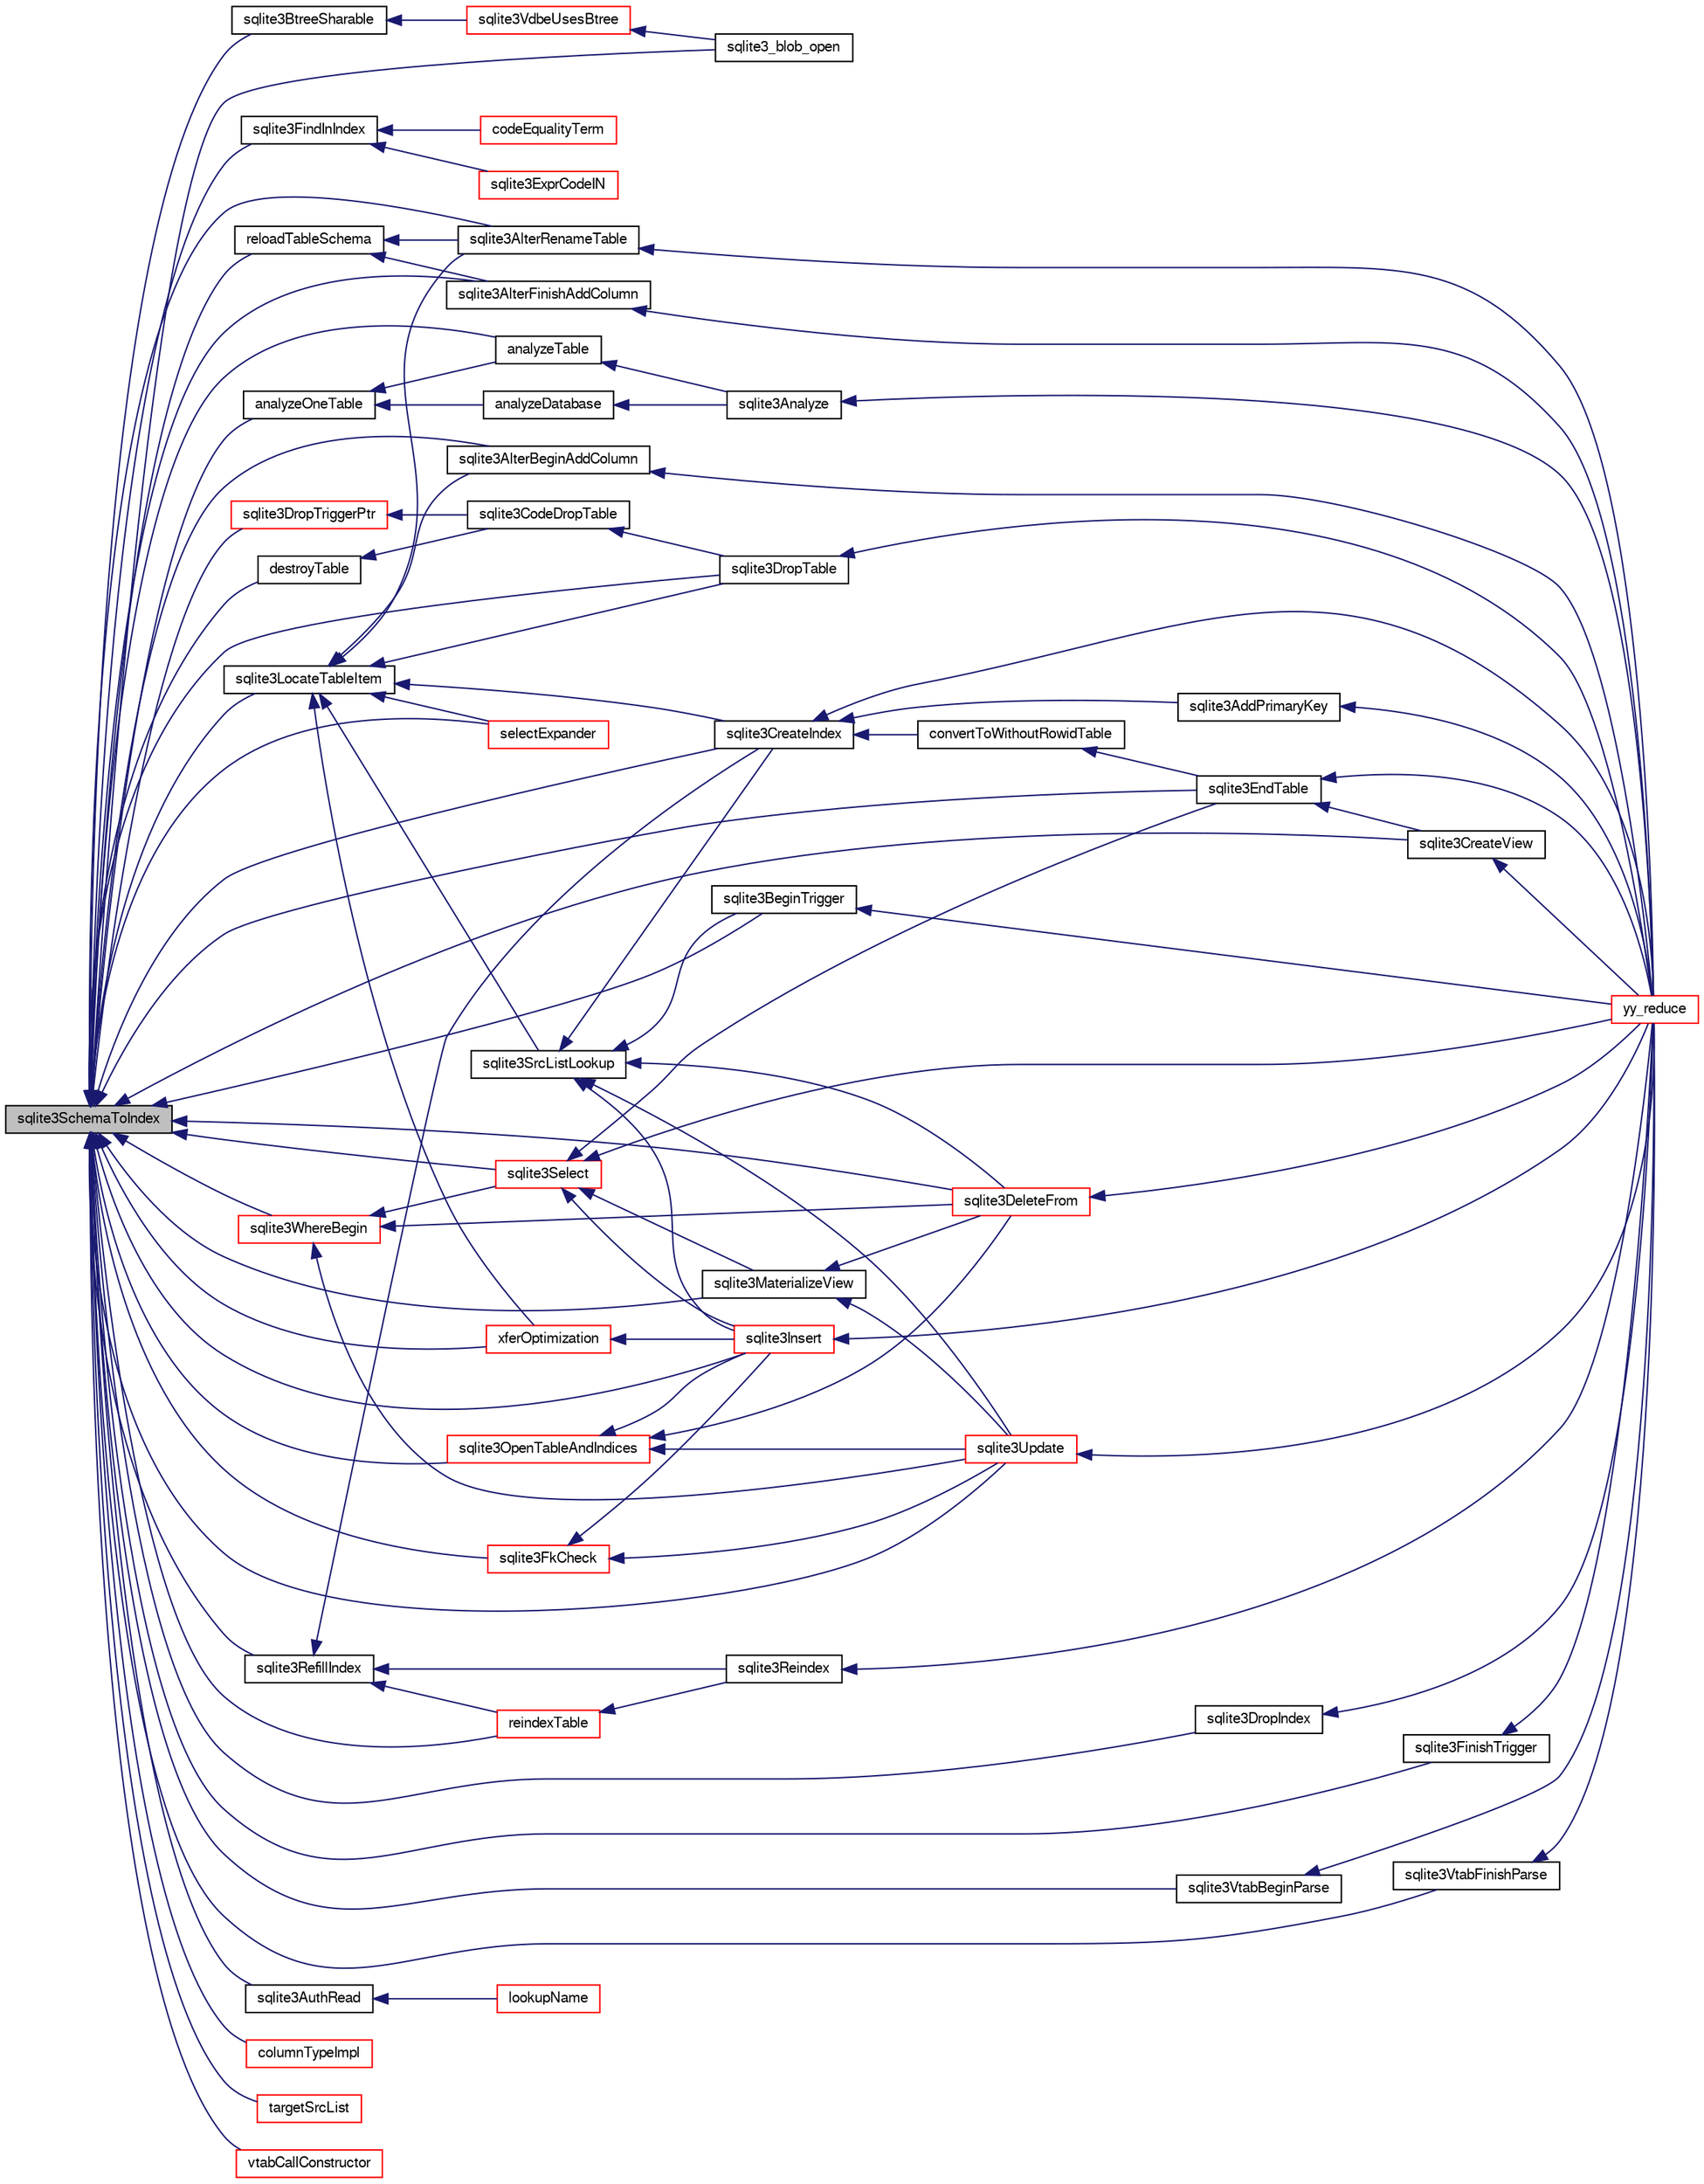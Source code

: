 digraph "sqlite3SchemaToIndex"
{
  edge [fontname="FreeSans",fontsize="10",labelfontname="FreeSans",labelfontsize="10"];
  node [fontname="FreeSans",fontsize="10",shape=record];
  rankdir="LR";
  Node693051 [label="sqlite3SchemaToIndex",height=0.2,width=0.4,color="black", fillcolor="grey75", style="filled", fontcolor="black"];
  Node693051 -> Node693052 [dir="back",color="midnightblue",fontsize="10",style="solid",fontname="FreeSans"];
  Node693052 [label="sqlite3BtreeSharable",height=0.2,width=0.4,color="black", fillcolor="white", style="filled",URL="$sqlite3_8c.html#a5b815bbd21dfdfd027b08cf35afa94f6"];
  Node693052 -> Node693053 [dir="back",color="midnightblue",fontsize="10",style="solid",fontname="FreeSans"];
  Node693053 [label="sqlite3VdbeUsesBtree",height=0.2,width=0.4,color="red", fillcolor="white", style="filled",URL="$sqlite3_8c.html#a95cb3cf0008fee0974865f32442950af"];
  Node693053 -> Node693067 [dir="back",color="midnightblue",fontsize="10",style="solid",fontname="FreeSans"];
  Node693067 [label="sqlite3_blob_open",height=0.2,width=0.4,color="black", fillcolor="white", style="filled",URL="$sqlite3_8h.html#adb8ad839a5bdd62a43785132bc7dd518"];
  Node693051 -> Node693067 [dir="back",color="midnightblue",fontsize="10",style="solid",fontname="FreeSans"];
  Node693051 -> Node693075 [dir="back",color="midnightblue",fontsize="10",style="solid",fontname="FreeSans"];
  Node693075 [label="sqlite3FindInIndex",height=0.2,width=0.4,color="black", fillcolor="white", style="filled",URL="$sqlite3_8c.html#af7d8c56ab0231f44bb5f87b3fafeffb2"];
  Node693075 -> Node693076 [dir="back",color="midnightblue",fontsize="10",style="solid",fontname="FreeSans"];
  Node693076 [label="sqlite3ExprCodeIN",height=0.2,width=0.4,color="red", fillcolor="white", style="filled",URL="$sqlite3_8c.html#ad9cf4f5b5ffb90c24a4a0900c8626193"];
  Node693075 -> Node693134 [dir="back",color="midnightblue",fontsize="10",style="solid",fontname="FreeSans"];
  Node693134 [label="codeEqualityTerm",height=0.2,width=0.4,color="red", fillcolor="white", style="filled",URL="$sqlite3_8c.html#ad88a57073f031452c9843e97f15acc47"];
  Node693051 -> Node693055 [dir="back",color="midnightblue",fontsize="10",style="solid",fontname="FreeSans"];
  Node693055 [label="reloadTableSchema",height=0.2,width=0.4,color="black", fillcolor="white", style="filled",URL="$sqlite3_8c.html#aec12bc2a95741e915fbe82b98fb1f8c6"];
  Node693055 -> Node693056 [dir="back",color="midnightblue",fontsize="10",style="solid",fontname="FreeSans"];
  Node693056 [label="sqlite3AlterRenameTable",height=0.2,width=0.4,color="black", fillcolor="white", style="filled",URL="$sqlite3_8c.html#aa5cfdb507ff74e559f2efb0318c96d2c"];
  Node693056 -> Node693057 [dir="back",color="midnightblue",fontsize="10",style="solid",fontname="FreeSans"];
  Node693057 [label="yy_reduce",height=0.2,width=0.4,color="red", fillcolor="white", style="filled",URL="$sqlite3_8c.html#a7c419a9b25711c666a9a2449ef377f14"];
  Node693055 -> Node693059 [dir="back",color="midnightblue",fontsize="10",style="solid",fontname="FreeSans"];
  Node693059 [label="sqlite3AlterFinishAddColumn",height=0.2,width=0.4,color="black", fillcolor="white", style="filled",URL="$sqlite3_8c.html#a392e1e5be904b01216faae16a77c2c31"];
  Node693059 -> Node693057 [dir="back",color="midnightblue",fontsize="10",style="solid",fontname="FreeSans"];
  Node693051 -> Node693056 [dir="back",color="midnightblue",fontsize="10",style="solid",fontname="FreeSans"];
  Node693051 -> Node693059 [dir="back",color="midnightblue",fontsize="10",style="solid",fontname="FreeSans"];
  Node693051 -> Node693136 [dir="back",color="midnightblue",fontsize="10",style="solid",fontname="FreeSans"];
  Node693136 [label="sqlite3AlterBeginAddColumn",height=0.2,width=0.4,color="black", fillcolor="white", style="filled",URL="$sqlite3_8c.html#a884f7bc342f8753d938ae1f1b9157d2d"];
  Node693136 -> Node693057 [dir="back",color="midnightblue",fontsize="10",style="solid",fontname="FreeSans"];
  Node693051 -> Node693137 [dir="back",color="midnightblue",fontsize="10",style="solid",fontname="FreeSans"];
  Node693137 [label="analyzeOneTable",height=0.2,width=0.4,color="black", fillcolor="white", style="filled",URL="$sqlite3_8c.html#a31d4182bf855943a5d0526dbb4987803"];
  Node693137 -> Node693138 [dir="back",color="midnightblue",fontsize="10",style="solid",fontname="FreeSans"];
  Node693138 [label="analyzeDatabase",height=0.2,width=0.4,color="black", fillcolor="white", style="filled",URL="$sqlite3_8c.html#a19f2a630f42aaa010d1b47b81f8cea18"];
  Node693138 -> Node693139 [dir="back",color="midnightblue",fontsize="10",style="solid",fontname="FreeSans"];
  Node693139 [label="sqlite3Analyze",height=0.2,width=0.4,color="black", fillcolor="white", style="filled",URL="$sqlite3_8c.html#ac696deb1ccaae3fa855cfbd0bfd4d048"];
  Node693139 -> Node693057 [dir="back",color="midnightblue",fontsize="10",style="solid",fontname="FreeSans"];
  Node693137 -> Node693140 [dir="back",color="midnightblue",fontsize="10",style="solid",fontname="FreeSans"];
  Node693140 [label="analyzeTable",height=0.2,width=0.4,color="black", fillcolor="white", style="filled",URL="$sqlite3_8c.html#a85f18bcf2d42d5d6ae3033b0c49144b6"];
  Node693140 -> Node693139 [dir="back",color="midnightblue",fontsize="10",style="solid",fontname="FreeSans"];
  Node693051 -> Node693140 [dir="back",color="midnightblue",fontsize="10",style="solid",fontname="FreeSans"];
  Node693051 -> Node693141 [dir="back",color="midnightblue",fontsize="10",style="solid",fontname="FreeSans"];
  Node693141 [label="sqlite3AuthRead",height=0.2,width=0.4,color="black", fillcolor="white", style="filled",URL="$sqlite3_8c.html#a7d35cc77f551289127785c9fd85298a5"];
  Node693141 -> Node693142 [dir="back",color="midnightblue",fontsize="10",style="solid",fontname="FreeSans"];
  Node693142 [label="lookupName",height=0.2,width=0.4,color="red", fillcolor="white", style="filled",URL="$sqlite3_8c.html#a9ee032f52b5e8bb82a72b574af904999"];
  Node693051 -> Node693157 [dir="back",color="midnightblue",fontsize="10",style="solid",fontname="FreeSans"];
  Node693157 [label="sqlite3LocateTableItem",height=0.2,width=0.4,color="black", fillcolor="white", style="filled",URL="$sqlite3_8c.html#ac80229652e6d3200bd88dff77f874888"];
  Node693157 -> Node693056 [dir="back",color="midnightblue",fontsize="10",style="solid",fontname="FreeSans"];
  Node693157 -> Node693136 [dir="back",color="midnightblue",fontsize="10",style="solid",fontname="FreeSans"];
  Node693157 -> Node693092 [dir="back",color="midnightblue",fontsize="10",style="solid",fontname="FreeSans"];
  Node693092 [label="sqlite3DropTable",height=0.2,width=0.4,color="black", fillcolor="white", style="filled",URL="$sqlite3_8c.html#a5534f77364b5568783c0e50db3c9defb"];
  Node693092 -> Node693057 [dir="back",color="midnightblue",fontsize="10",style="solid",fontname="FreeSans"];
  Node693157 -> Node693062 [dir="back",color="midnightblue",fontsize="10",style="solid",fontname="FreeSans"];
  Node693062 [label="sqlite3CreateIndex",height=0.2,width=0.4,color="black", fillcolor="white", style="filled",URL="$sqlite3_8c.html#a8dbe5e590ab6c58a8c45f34f7c81e825"];
  Node693062 -> Node693063 [dir="back",color="midnightblue",fontsize="10",style="solid",fontname="FreeSans"];
  Node693063 [label="sqlite3AddPrimaryKey",height=0.2,width=0.4,color="black", fillcolor="white", style="filled",URL="$sqlite3_8c.html#af2b0672c3379d2a7d927d210ae0ade62"];
  Node693063 -> Node693057 [dir="back",color="midnightblue",fontsize="10",style="solid",fontname="FreeSans"];
  Node693062 -> Node693064 [dir="back",color="midnightblue",fontsize="10",style="solid",fontname="FreeSans"];
  Node693064 [label="convertToWithoutRowidTable",height=0.2,width=0.4,color="black", fillcolor="white", style="filled",URL="$sqlite3_8c.html#a0d41effc4e4a0ba740429a08f6747313"];
  Node693064 -> Node693060 [dir="back",color="midnightblue",fontsize="10",style="solid",fontname="FreeSans"];
  Node693060 [label="sqlite3EndTable",height=0.2,width=0.4,color="black", fillcolor="white", style="filled",URL="$sqlite3_8c.html#a7b5f2c66c0f0b6f819d970ca389768b0"];
  Node693060 -> Node693061 [dir="back",color="midnightblue",fontsize="10",style="solid",fontname="FreeSans"];
  Node693061 [label="sqlite3CreateView",height=0.2,width=0.4,color="black", fillcolor="white", style="filled",URL="$sqlite3_8c.html#a9d85cb00ff71dee5cd9a019503a6982e"];
  Node693061 -> Node693057 [dir="back",color="midnightblue",fontsize="10",style="solid",fontname="FreeSans"];
  Node693060 -> Node693057 [dir="back",color="midnightblue",fontsize="10",style="solid",fontname="FreeSans"];
  Node693062 -> Node693057 [dir="back",color="midnightblue",fontsize="10",style="solid",fontname="FreeSans"];
  Node693157 -> Node693158 [dir="back",color="midnightblue",fontsize="10",style="solid",fontname="FreeSans"];
  Node693158 [label="sqlite3SrcListLookup",height=0.2,width=0.4,color="black", fillcolor="white", style="filled",URL="$sqlite3_8c.html#a6354fab5d5d3aa8a721e43d480c16701"];
  Node693158 -> Node693062 [dir="back",color="midnightblue",fontsize="10",style="solid",fontname="FreeSans"];
  Node693158 -> Node693090 [dir="back",color="midnightblue",fontsize="10",style="solid",fontname="FreeSans"];
  Node693090 [label="sqlite3DeleteFrom",height=0.2,width=0.4,color="red", fillcolor="white", style="filled",URL="$sqlite3_8c.html#ab9b4b45349188b49eabb23f94608a091"];
  Node693090 -> Node693057 [dir="back",color="midnightblue",fontsize="10",style="solid",fontname="FreeSans"];
  Node693158 -> Node693100 [dir="back",color="midnightblue",fontsize="10",style="solid",fontname="FreeSans"];
  Node693100 [label="sqlite3Insert",height=0.2,width=0.4,color="red", fillcolor="white", style="filled",URL="$sqlite3_8c.html#a5b17c9c2000bae6bdff8e6be48d7dc2b"];
  Node693100 -> Node693057 [dir="back",color="midnightblue",fontsize="10",style="solid",fontname="FreeSans"];
  Node693158 -> Node693159 [dir="back",color="midnightblue",fontsize="10",style="solid",fontname="FreeSans"];
  Node693159 [label="sqlite3BeginTrigger",height=0.2,width=0.4,color="black", fillcolor="white", style="filled",URL="$sqlite3_8c.html#ac20a731dbd52edec68a09962c7f39a4c"];
  Node693159 -> Node693057 [dir="back",color="midnightblue",fontsize="10",style="solid",fontname="FreeSans"];
  Node693158 -> Node693098 [dir="back",color="midnightblue",fontsize="10",style="solid",fontname="FreeSans"];
  Node693098 [label="sqlite3Update",height=0.2,width=0.4,color="red", fillcolor="white", style="filled",URL="$sqlite3_8c.html#ac5aa67c46e8cc8174566fabe6809fafa"];
  Node693098 -> Node693057 [dir="back",color="midnightblue",fontsize="10",style="solid",fontname="FreeSans"];
  Node693157 -> Node693160 [dir="back",color="midnightblue",fontsize="10",style="solid",fontname="FreeSans"];
  Node693160 [label="xferOptimization",height=0.2,width=0.4,color="red", fillcolor="white", style="filled",URL="$sqlite3_8c.html#ae85c90f7d064fe83f4ed930e708855d2"];
  Node693160 -> Node693100 [dir="back",color="midnightblue",fontsize="10",style="solid",fontname="FreeSans"];
  Node693157 -> Node693152 [dir="back",color="midnightblue",fontsize="10",style="solid",fontname="FreeSans"];
  Node693152 [label="selectExpander",height=0.2,width=0.4,color="red", fillcolor="white", style="filled",URL="$sqlite3_8c.html#abee977318fbf74531340c6e41b0ca953"];
  Node693051 -> Node693060 [dir="back",color="midnightblue",fontsize="10",style="solid",fontname="FreeSans"];
  Node693051 -> Node693061 [dir="back",color="midnightblue",fontsize="10",style="solid",fontname="FreeSans"];
  Node693051 -> Node693162 [dir="back",color="midnightblue",fontsize="10",style="solid",fontname="FreeSans"];
  Node693162 [label="destroyTable",height=0.2,width=0.4,color="black", fillcolor="white", style="filled",URL="$sqlite3_8c.html#af9dd6dd5525753fa1319b280d8280b1e"];
  Node693162 -> Node693163 [dir="back",color="midnightblue",fontsize="10",style="solid",fontname="FreeSans"];
  Node693163 [label="sqlite3CodeDropTable",height=0.2,width=0.4,color="black", fillcolor="white", style="filled",URL="$sqlite3_8c.html#aaf9a8d65346dc15bfcd60bc48e885f46"];
  Node693163 -> Node693092 [dir="back",color="midnightblue",fontsize="10",style="solid",fontname="FreeSans"];
  Node693051 -> Node693092 [dir="back",color="midnightblue",fontsize="10",style="solid",fontname="FreeSans"];
  Node693051 -> Node693084 [dir="back",color="midnightblue",fontsize="10",style="solid",fontname="FreeSans"];
  Node693084 [label="sqlite3RefillIndex",height=0.2,width=0.4,color="black", fillcolor="white", style="filled",URL="$sqlite3_8c.html#a17be5b679d9181b961ea9ba4a18d4f80"];
  Node693084 -> Node693062 [dir="back",color="midnightblue",fontsize="10",style="solid",fontname="FreeSans"];
  Node693084 -> Node693085 [dir="back",color="midnightblue",fontsize="10",style="solid",fontname="FreeSans"];
  Node693085 [label="reindexTable",height=0.2,width=0.4,color="red", fillcolor="white", style="filled",URL="$sqlite3_8c.html#aaa297e36c19aa0d39c60bf95a03b04b6"];
  Node693085 -> Node693087 [dir="back",color="midnightblue",fontsize="10",style="solid",fontname="FreeSans"];
  Node693087 [label="sqlite3Reindex",height=0.2,width=0.4,color="black", fillcolor="white", style="filled",URL="$sqlite3_8c.html#abd189e31189391e1ef114b413ff4abbf"];
  Node693087 -> Node693057 [dir="back",color="midnightblue",fontsize="10",style="solid",fontname="FreeSans"];
  Node693084 -> Node693087 [dir="back",color="midnightblue",fontsize="10",style="solid",fontname="FreeSans"];
  Node693051 -> Node693062 [dir="back",color="midnightblue",fontsize="10",style="solid",fontname="FreeSans"];
  Node693051 -> Node693164 [dir="back",color="midnightblue",fontsize="10",style="solid",fontname="FreeSans"];
  Node693164 [label="sqlite3DropIndex",height=0.2,width=0.4,color="black", fillcolor="white", style="filled",URL="$sqlite3_8c.html#a3ffd2536f34a0cf6d427710b06b71e83"];
  Node693164 -> Node693057 [dir="back",color="midnightblue",fontsize="10",style="solid",fontname="FreeSans"];
  Node693051 -> Node693085 [dir="back",color="midnightblue",fontsize="10",style="solid",fontname="FreeSans"];
  Node693051 -> Node693108 [dir="back",color="midnightblue",fontsize="10",style="solid",fontname="FreeSans"];
  Node693108 [label="sqlite3MaterializeView",height=0.2,width=0.4,color="black", fillcolor="white", style="filled",URL="$sqlite3_8c.html#a4557984b0b75f998fb0c3f231c9b1def"];
  Node693108 -> Node693090 [dir="back",color="midnightblue",fontsize="10",style="solid",fontname="FreeSans"];
  Node693108 -> Node693098 [dir="back",color="midnightblue",fontsize="10",style="solid",fontname="FreeSans"];
  Node693051 -> Node693090 [dir="back",color="midnightblue",fontsize="10",style="solid",fontname="FreeSans"];
  Node693051 -> Node693106 [dir="back",color="midnightblue",fontsize="10",style="solid",fontname="FreeSans"];
  Node693106 [label="sqlite3FkCheck",height=0.2,width=0.4,color="red", fillcolor="white", style="filled",URL="$sqlite3_8c.html#aa38fb76c7d6f48f19772877a41703b92"];
  Node693106 -> Node693100 [dir="back",color="midnightblue",fontsize="10",style="solid",fontname="FreeSans"];
  Node693106 -> Node693098 [dir="back",color="midnightblue",fontsize="10",style="solid",fontname="FreeSans"];
  Node693051 -> Node693100 [dir="back",color="midnightblue",fontsize="10",style="solid",fontname="FreeSans"];
  Node693051 -> Node693165 [dir="back",color="midnightblue",fontsize="10",style="solid",fontname="FreeSans"];
  Node693165 [label="sqlite3OpenTableAndIndices",height=0.2,width=0.4,color="red", fillcolor="white", style="filled",URL="$sqlite3_8c.html#a14aa7e8abd9fb8406812b9f90560e6ac"];
  Node693165 -> Node693090 [dir="back",color="midnightblue",fontsize="10",style="solid",fontname="FreeSans"];
  Node693165 -> Node693100 [dir="back",color="midnightblue",fontsize="10",style="solid",fontname="FreeSans"];
  Node693165 -> Node693098 [dir="back",color="midnightblue",fontsize="10",style="solid",fontname="FreeSans"];
  Node693051 -> Node693160 [dir="back",color="midnightblue",fontsize="10",style="solid",fontname="FreeSans"];
  Node693051 -> Node693166 [dir="back",color="midnightblue",fontsize="10",style="solid",fontname="FreeSans"];
  Node693166 [label="columnTypeImpl",height=0.2,width=0.4,color="red", fillcolor="white", style="filled",URL="$sqlite3_8c.html#a334d3e8e884af6670628f8efc088e197"];
  Node693051 -> Node693152 [dir="back",color="midnightblue",fontsize="10",style="solid",fontname="FreeSans"];
  Node693051 -> Node693107 [dir="back",color="midnightblue",fontsize="10",style="solid",fontname="FreeSans"];
  Node693107 [label="sqlite3Select",height=0.2,width=0.4,color="red", fillcolor="white", style="filled",URL="$sqlite3_8c.html#a2465ee8c956209ba4b272477b7c21a45"];
  Node693107 -> Node693060 [dir="back",color="midnightblue",fontsize="10",style="solid",fontname="FreeSans"];
  Node693107 -> Node693108 [dir="back",color="midnightblue",fontsize="10",style="solid",fontname="FreeSans"];
  Node693107 -> Node693100 [dir="back",color="midnightblue",fontsize="10",style="solid",fontname="FreeSans"];
  Node693107 -> Node693057 [dir="back",color="midnightblue",fontsize="10",style="solid",fontname="FreeSans"];
  Node693051 -> Node693159 [dir="back",color="midnightblue",fontsize="10",style="solid",fontname="FreeSans"];
  Node693051 -> Node693065 [dir="back",color="midnightblue",fontsize="10",style="solid",fontname="FreeSans"];
  Node693065 [label="sqlite3FinishTrigger",height=0.2,width=0.4,color="black", fillcolor="white", style="filled",URL="$sqlite3_8c.html#a15231afa0ac739363aee4cdb88380886"];
  Node693065 -> Node693057 [dir="back",color="midnightblue",fontsize="10",style="solid",fontname="FreeSans"];
  Node693051 -> Node693168 [dir="back",color="midnightblue",fontsize="10",style="solid",fontname="FreeSans"];
  Node693168 [label="sqlite3DropTriggerPtr",height=0.2,width=0.4,color="red", fillcolor="white", style="filled",URL="$sqlite3_8c.html#aa3a84617bfc76be1c61c27fc2b6d0b17"];
  Node693168 -> Node693163 [dir="back",color="midnightblue",fontsize="10",style="solid",fontname="FreeSans"];
  Node693051 -> Node693170 [dir="back",color="midnightblue",fontsize="10",style="solid",fontname="FreeSans"];
  Node693170 [label="targetSrcList",height=0.2,width=0.4,color="red", fillcolor="white", style="filled",URL="$sqlite3_8c.html#ac6d5dbd67ce267b4bbee4c03f050ef69"];
  Node693051 -> Node693098 [dir="back",color="midnightblue",fontsize="10",style="solid",fontname="FreeSans"];
  Node693051 -> Node693071 [dir="back",color="midnightblue",fontsize="10",style="solid",fontname="FreeSans"];
  Node693071 [label="sqlite3VtabBeginParse",height=0.2,width=0.4,color="black", fillcolor="white", style="filled",URL="$sqlite3_8c.html#a081b9e174ed9650ac90990d60cd36e96"];
  Node693071 -> Node693057 [dir="back",color="midnightblue",fontsize="10",style="solid",fontname="FreeSans"];
  Node693051 -> Node693066 [dir="back",color="midnightblue",fontsize="10",style="solid",fontname="FreeSans"];
  Node693066 [label="sqlite3VtabFinishParse",height=0.2,width=0.4,color="black", fillcolor="white", style="filled",URL="$sqlite3_8c.html#a31979f7a03df3cc53c4189dd1f3ea24c"];
  Node693066 -> Node693057 [dir="back",color="midnightblue",fontsize="10",style="solid",fontname="FreeSans"];
  Node693051 -> Node693171 [dir="back",color="midnightblue",fontsize="10",style="solid",fontname="FreeSans"];
  Node693171 [label="vtabCallConstructor",height=0.2,width=0.4,color="red", fillcolor="white", style="filled",URL="$sqlite3_8c.html#acae1b4d5d02b25f4cac29993dae7f983"];
  Node693051 -> Node693104 [dir="back",color="midnightblue",fontsize="10",style="solid",fontname="FreeSans"];
  Node693104 [label="sqlite3WhereBegin",height=0.2,width=0.4,color="red", fillcolor="white", style="filled",URL="$sqlite3_8c.html#acad049f5c9a96a8118cffd5e5ce89f7c"];
  Node693104 -> Node693090 [dir="back",color="midnightblue",fontsize="10",style="solid",fontname="FreeSans"];
  Node693104 -> Node693107 [dir="back",color="midnightblue",fontsize="10",style="solid",fontname="FreeSans"];
  Node693104 -> Node693098 [dir="back",color="midnightblue",fontsize="10",style="solid",fontname="FreeSans"];
}
